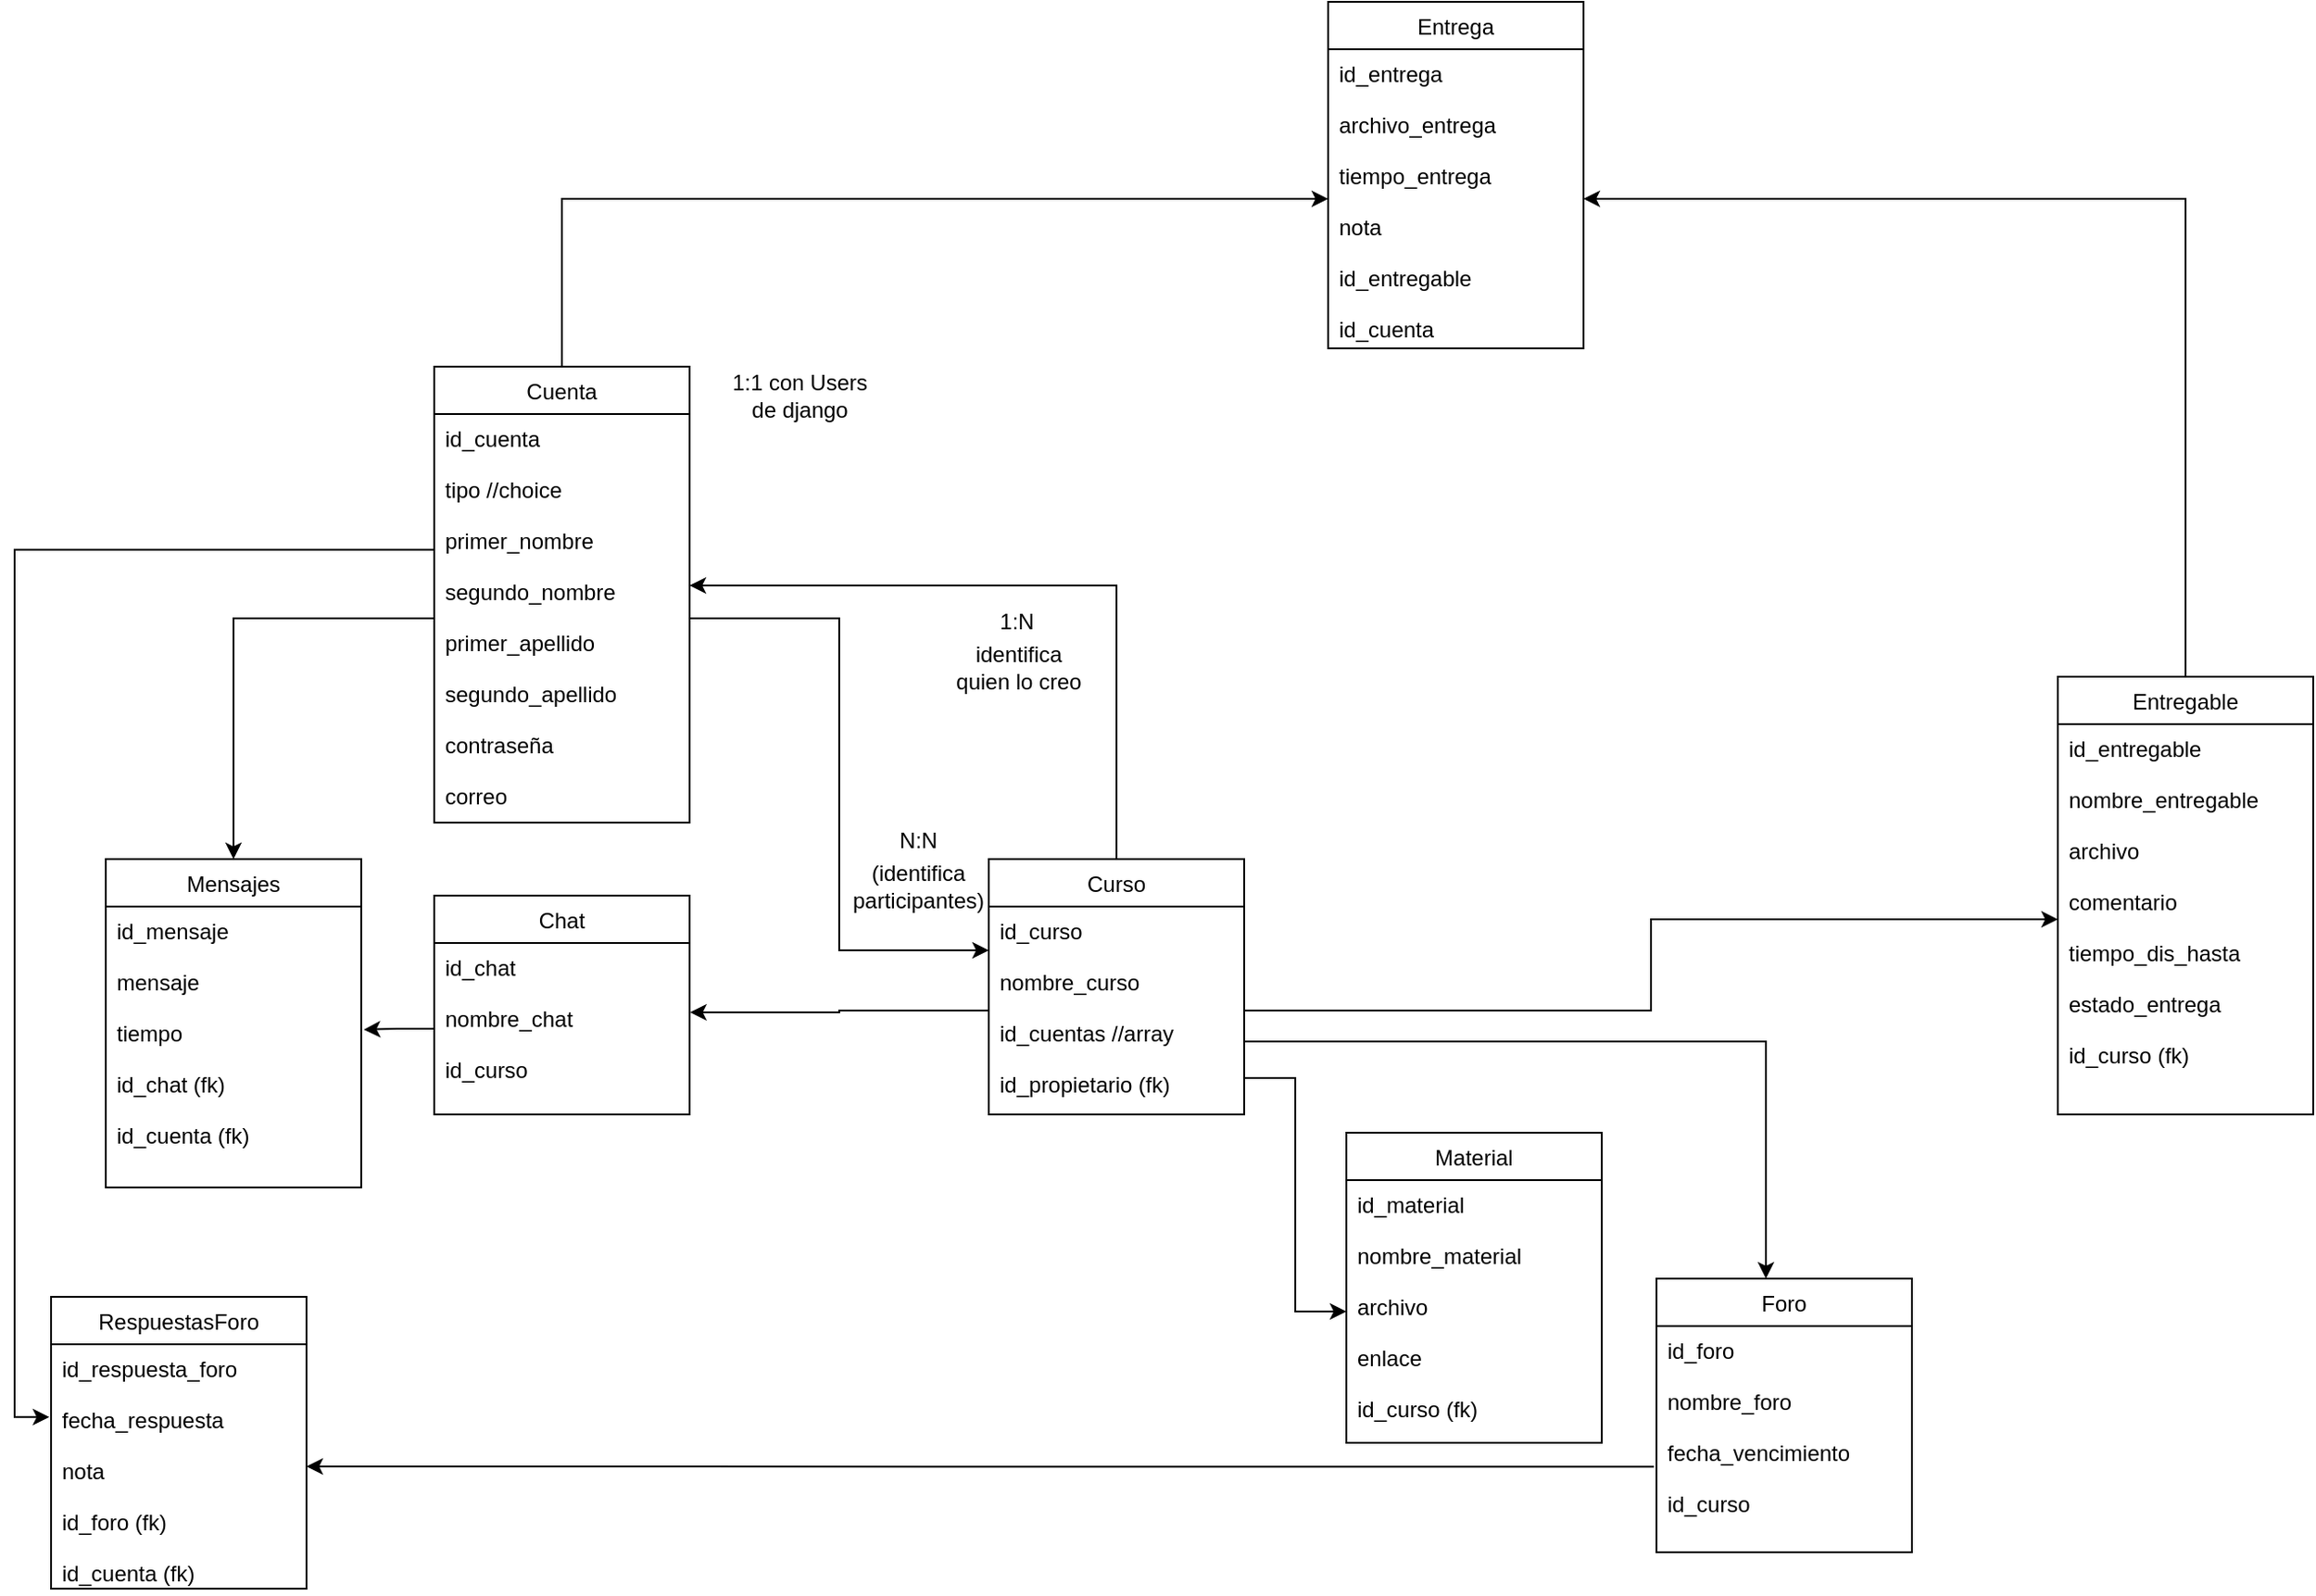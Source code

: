 <mxfile version="15.9.1" type="device"><diagram id="2cw5DsywMwBt5tDzxXro" name="Page-1"><mxGraphModel dx="1790" dy="1588" grid="1" gridSize="10" guides="1" tooltips="1" connect="1" arrows="1" fold="1" page="1" pageScale="1" pageWidth="827" pageHeight="1169" math="0" shadow="0"><root><mxCell id="0"/><mxCell id="1" parent="0"/><mxCell id="c7siJmmVypqbvHdBGm0a-6" style="edgeStyle=orthogonalEdgeStyle;rounded=0;orthogonalLoop=1;jettySize=auto;html=1;entryX=-0.007;entryY=0.298;entryDx=0;entryDy=0;entryPerimeter=0;exitX=0.001;exitY=0.332;exitDx=0;exitDy=0;exitPerimeter=0;" parent="1" source="zCt5j75ubrf2JFRcB5J3-18" target="YSMZuY_PAjDtpzjQa7CF-2" edge="1"><mxGeometry relative="1" as="geometry"><mxPoint x="650" y="10" as="targetPoint"/></mxGeometry></mxCell><mxCell id="c7siJmmVypqbvHdBGm0a-8" style="edgeStyle=orthogonalEdgeStyle;rounded=0;orthogonalLoop=1;jettySize=auto;html=1;" parent="1" source="zCt5j75ubrf2JFRcB5J3-17" target="_XZz1QtA9Hu59ydfwQre-9" edge="1"><mxGeometry relative="1" as="geometry"><mxPoint x="559" y="-860" as="targetPoint"/></mxGeometry></mxCell><mxCell id="zCt5j75ubrf2JFRcB5J3-17" value="Cuenta" style="swimlane;fontStyle=0;childLayout=stackLayout;horizontal=1;startSize=26;fillColor=none;horizontalStack=0;resizeParent=1;resizeParentMax=0;resizeLast=0;collapsible=1;marginBottom=0;" parent="1" vertex="1"><mxGeometry x="110" y="-600" width="140" height="250" as="geometry"/></mxCell><mxCell id="zCt5j75ubrf2JFRcB5J3-18" value="id_cuenta&#10;&#10;tipo //choice&#10;&#10;primer_nombre&#10;&#10;segundo_nombre&#10;&#10;primer_apellido&#10;&#10;segundo_apellido&#10;&#10;contraseña&#10;&#10;correo" style="text;strokeColor=none;fillColor=none;align=left;verticalAlign=top;spacingLeft=4;spacingRight=4;overflow=hidden;rotatable=0;points=[[0,0.5],[1,0.5]];portConstraint=eastwest;" parent="zCt5j75ubrf2JFRcB5J3-17" vertex="1"><mxGeometry y="26" width="140" height="224" as="geometry"/></mxCell><mxCell id="zCt5j75ubrf2JFRcB5J3-21" value="Chat" style="swimlane;fontStyle=0;childLayout=stackLayout;horizontal=1;startSize=26;fillColor=none;horizontalStack=0;resizeParent=1;resizeParentMax=0;resizeLast=0;collapsible=1;marginBottom=0;" parent="1" vertex="1"><mxGeometry x="110" y="-310" width="140" height="120" as="geometry"/></mxCell><mxCell id="zCt5j75ubrf2JFRcB5J3-22" value="id_chat&#10;&#10;nombre_chat&#10;&#10;id_curso" style="text;strokeColor=none;fillColor=none;align=left;verticalAlign=top;spacingLeft=4;spacingRight=4;overflow=hidden;rotatable=0;points=[[0,0.5],[1,0.5]];portConstraint=eastwest;" parent="zCt5j75ubrf2JFRcB5J3-21" vertex="1"><mxGeometry y="26" width="140" height="94" as="geometry"/></mxCell><mxCell id="zCt5j75ubrf2JFRcB5J3-25" value="Mensajes" style="swimlane;fontStyle=0;childLayout=stackLayout;horizontal=1;startSize=26;fillColor=none;horizontalStack=0;resizeParent=1;resizeParentMax=0;resizeLast=0;collapsible=1;marginBottom=0;" parent="1" vertex="1"><mxGeometry x="-70" y="-330" width="140" height="180" as="geometry"/></mxCell><mxCell id="zCt5j75ubrf2JFRcB5J3-26" value="id_mensaje&#10;&#10;mensaje&#10;&#10;tiempo&#10;&#10;id_chat (fk)&#10;&#10;id_cuenta (fk)" style="text;strokeColor=none;fillColor=none;align=left;verticalAlign=top;spacingLeft=4;spacingRight=4;overflow=hidden;rotatable=0;points=[[0,0.5],[1,0.5]];portConstraint=eastwest;" parent="zCt5j75ubrf2JFRcB5J3-25" vertex="1"><mxGeometry y="26" width="140" height="154" as="geometry"/></mxCell><mxCell id="_XZz1QtA9Hu59ydfwQre-19" style="edgeStyle=orthogonalEdgeStyle;rounded=0;orthogonalLoop=1;jettySize=auto;html=1;entryX=1;entryY=0.5;entryDx=0;entryDy=0;" parent="1" source="zCt5j75ubrf2JFRcB5J3-27" target="_XZz1QtA9Hu59ydfwQre-9" edge="1"><mxGeometry relative="1" as="geometry"/></mxCell><mxCell id="zCt5j75ubrf2JFRcB5J3-27" value="Entregable" style="swimlane;fontStyle=0;childLayout=stackLayout;horizontal=1;startSize=26;fillColor=none;horizontalStack=0;resizeParent=1;resizeParentMax=0;resizeLast=0;collapsible=1;marginBottom=0;" parent="1" vertex="1"><mxGeometry x="1000" y="-430" width="140" height="240" as="geometry"/></mxCell><mxCell id="zCt5j75ubrf2JFRcB5J3-28" value="id_entregable&#10;&#10;nombre_entregable&#10;&#10;archivo&#10;&#10;comentario&#10;&#10;tiempo_dis_hasta&#10;&#10;estado_entrega&#10;&#10;id_curso (fk)" style="text;strokeColor=none;fillColor=none;align=left;verticalAlign=top;spacingLeft=4;spacingRight=4;overflow=hidden;rotatable=0;points=[[0,0.5],[1,0.5]];portConstraint=eastwest;" parent="zCt5j75ubrf2JFRcB5J3-27" vertex="1"><mxGeometry y="26" width="140" height="214" as="geometry"/></mxCell><mxCell id="zCt5j75ubrf2JFRcB5J3-38" value="Foro" style="swimlane;fontStyle=0;childLayout=stackLayout;horizontal=1;startSize=26;fillColor=none;horizontalStack=0;resizeParent=1;resizeParentMax=0;resizeLast=0;collapsible=1;marginBottom=0;" parent="1" vertex="1"><mxGeometry x="780" y="-100" width="140" height="150" as="geometry"/></mxCell><mxCell id="zCt5j75ubrf2JFRcB5J3-39" value="id_foro&#10;&#10;nombre_foro&#10;&#10;fecha_vencimiento&#10;&#10;id_curso" style="text;strokeColor=none;fillColor=none;align=left;verticalAlign=top;spacingLeft=4;spacingRight=4;overflow=hidden;rotatable=0;points=[[0,0.5],[1,0.5]];portConstraint=eastwest;" parent="zCt5j75ubrf2JFRcB5J3-38" vertex="1"><mxGeometry y="26" width="140" height="124" as="geometry"/></mxCell><mxCell id="zCt5j75ubrf2JFRcB5J3-45" value="Material" style="swimlane;fontStyle=0;childLayout=stackLayout;horizontal=1;startSize=26;fillColor=none;horizontalStack=0;resizeParent=1;resizeParentMax=0;resizeLast=0;collapsible=1;marginBottom=0;" parent="1" vertex="1"><mxGeometry x="610" y="-180" width="140" height="170" as="geometry"/></mxCell><mxCell id="zCt5j75ubrf2JFRcB5J3-46" value="id_material&#10;&#10;nombre_material&#10;&#10;archivo&#10;&#10;enlace&#10;&#10;id_curso (fk)" style="text;strokeColor=none;fillColor=none;align=left;verticalAlign=top;spacingLeft=4;spacingRight=4;overflow=hidden;rotatable=0;points=[[0,0.5],[1,0.5]];portConstraint=eastwest;" parent="zCt5j75ubrf2JFRcB5J3-45" vertex="1"><mxGeometry y="26" width="140" height="144" as="geometry"/></mxCell><mxCell id="_XZz1QtA9Hu59ydfwQre-37" style="edgeStyle=orthogonalEdgeStyle;rounded=0;orthogonalLoop=1;jettySize=auto;html=1;" parent="1" source="zCt5j75ubrf2JFRcB5J3-47" target="zCt5j75ubrf2JFRcB5J3-18" edge="1"><mxGeometry relative="1" as="geometry"><Array as="points"><mxPoint x="484" y="-480"/></Array></mxGeometry></mxCell><mxCell id="zCt5j75ubrf2JFRcB5J3-47" value="Curso" style="swimlane;fontStyle=0;childLayout=stackLayout;horizontal=1;startSize=26;fillColor=none;horizontalStack=0;resizeParent=1;resizeParentMax=0;resizeLast=0;collapsible=1;marginBottom=0;" parent="1" vertex="1"><mxGeometry x="414" y="-330" width="140" height="140" as="geometry"/></mxCell><mxCell id="zCt5j75ubrf2JFRcB5J3-48" value="id_curso &#10;&#10;nombre_curso&#10;&#10;id_cuentas //array&#10;&#10;id_propietario (fk)" style="text;strokeColor=none;fillColor=none;align=left;verticalAlign=top;spacingLeft=4;spacingRight=4;overflow=hidden;rotatable=0;points=[[0,0.5],[1,0.5]];portConstraint=eastwest;" parent="zCt5j75ubrf2JFRcB5J3-47" vertex="1"><mxGeometry y="26" width="140" height="114" as="geometry"/></mxCell><mxCell id="YSMZuY_PAjDtpzjQa7CF-1" value="RespuestasForo" style="swimlane;fontStyle=0;childLayout=stackLayout;horizontal=1;startSize=26;fillColor=none;horizontalStack=0;resizeParent=1;resizeParentMax=0;resizeLast=0;collapsible=1;marginBottom=0;" parent="1" vertex="1"><mxGeometry x="-100" y="-90" width="140" height="160" as="geometry"/></mxCell><mxCell id="YSMZuY_PAjDtpzjQa7CF-2" value="id_respuesta_foro&#10;&#10;fecha_respuesta&#10;&#10;nota&#10;&#10;id_foro (fk)&#10;&#10;id_cuenta (fk)" style="text;strokeColor=none;fillColor=none;align=left;verticalAlign=top;spacingLeft=4;spacingRight=4;overflow=hidden;rotatable=0;points=[[0,0.5],[1,0.5]];portConstraint=eastwest;" parent="YSMZuY_PAjDtpzjQa7CF-1" vertex="1"><mxGeometry y="26" width="140" height="134" as="geometry"/></mxCell><mxCell id="c7siJmmVypqbvHdBGm0a-4" value="1:N" style="text;html=1;align=center;verticalAlign=middle;resizable=0;points=[];autosize=1;strokeColor=none;fillColor=none;" parent="1" vertex="1"><mxGeometry x="414" y="-470" width="30" height="20" as="geometry"/></mxCell><mxCell id="c7siJmmVypqbvHdBGm0a-10" style="edgeStyle=orthogonalEdgeStyle;rounded=0;orthogonalLoop=1;jettySize=auto;html=1;entryX=1;entryY=0.5;entryDx=0;entryDy=0;exitX=-0.01;exitY=0.622;exitDx=0;exitDy=0;exitPerimeter=0;" parent="1" source="zCt5j75ubrf2JFRcB5J3-39" target="YSMZuY_PAjDtpzjQa7CF-2" edge="1"><mxGeometry relative="1" as="geometry"/></mxCell><mxCell id="_XZz1QtA9Hu59ydfwQre-1" style="edgeStyle=orthogonalEdgeStyle;rounded=0;orthogonalLoop=1;jettySize=auto;html=1;entryX=0;entryY=0.5;entryDx=0;entryDy=0;" parent="1" source="zCt5j75ubrf2JFRcB5J3-48" target="zCt5j75ubrf2JFRcB5J3-28" edge="1"><mxGeometry relative="1" as="geometry"/></mxCell><mxCell id="_XZz1QtA9Hu59ydfwQre-3" style="edgeStyle=orthogonalEdgeStyle;rounded=0;orthogonalLoop=1;jettySize=auto;html=1;" parent="1" source="zCt5j75ubrf2JFRcB5J3-18" target="zCt5j75ubrf2JFRcB5J3-48" edge="1"><mxGeometry relative="1" as="geometry"><Array as="points"><mxPoint x="332" y="-462"/><mxPoint x="332" y="-280"/></Array></mxGeometry></mxCell><mxCell id="_XZz1QtA9Hu59ydfwQre-5" style="edgeStyle=orthogonalEdgeStyle;rounded=0;orthogonalLoop=1;jettySize=auto;html=1;entryX=1.002;entryY=0.404;entryDx=0;entryDy=0;entryPerimeter=0;" parent="1" source="zCt5j75ubrf2JFRcB5J3-48" target="zCt5j75ubrf2JFRcB5J3-22" edge="1"><mxGeometry relative="1" as="geometry"/></mxCell><mxCell id="_XZz1QtA9Hu59ydfwQre-8" value="Entrega" style="swimlane;fontStyle=0;childLayout=stackLayout;horizontal=1;startSize=26;fillColor=none;horizontalStack=0;resizeParent=1;resizeParentMax=0;resizeLast=0;collapsible=1;marginBottom=0;" parent="1" vertex="1"><mxGeometry x="600" y="-800" width="140" height="190" as="geometry"/></mxCell><mxCell id="_XZz1QtA9Hu59ydfwQre-9" value="id_entrega&#10;&#10;archivo_entrega&#10;&#10;tiempo_entrega&#10;&#10;nota&#10;&#10;id_entregable&#10;&#10;id_cuenta" style="text;strokeColor=none;fillColor=none;align=left;verticalAlign=top;spacingLeft=4;spacingRight=4;overflow=hidden;rotatable=0;points=[[0,0.5],[1,0.5]];portConstraint=eastwest;" parent="_XZz1QtA9Hu59ydfwQre-8" vertex="1"><mxGeometry y="26" width="140" height="164" as="geometry"/></mxCell><mxCell id="_XZz1QtA9Hu59ydfwQre-10" value="N:N" style="text;html=1;align=center;verticalAlign=middle;resizable=0;points=[];autosize=1;strokeColor=none;fillColor=none;" parent="1" vertex="1"><mxGeometry x="355" y="-350" width="40" height="20" as="geometry"/></mxCell><mxCell id="_XZz1QtA9Hu59ydfwQre-11" value="(identifica&lt;br&gt;participantes)" style="text;html=1;align=center;verticalAlign=middle;resizable=0;points=[];autosize=1;strokeColor=none;fillColor=none;" parent="1" vertex="1"><mxGeometry x="330" y="-330" width="90" height="30" as="geometry"/></mxCell><mxCell id="_XZz1QtA9Hu59ydfwQre-12" value="identifica&lt;br&gt;quien lo creo" style="text;html=1;align=center;verticalAlign=middle;resizable=0;points=[];autosize=1;strokeColor=none;fillColor=none;" parent="1" vertex="1"><mxGeometry x="390" y="-450" width="80" height="30" as="geometry"/></mxCell><mxCell id="_XZz1QtA9Hu59ydfwQre-28" value="1:1 con Users&lt;br&gt;de django" style="text;html=1;align=center;verticalAlign=middle;resizable=0;points=[];autosize=1;strokeColor=none;fillColor=none;" parent="1" vertex="1"><mxGeometry x="265" y="-599" width="90" height="30" as="geometry"/></mxCell><mxCell id="_XZz1QtA9Hu59ydfwQre-31" style="edgeStyle=orthogonalEdgeStyle;rounded=0;orthogonalLoop=1;jettySize=auto;html=1;entryX=1.01;entryY=0.438;entryDx=0;entryDy=0;entryPerimeter=0;" parent="1" source="zCt5j75ubrf2JFRcB5J3-22" target="zCt5j75ubrf2JFRcB5J3-26" edge="1"><mxGeometry relative="1" as="geometry"/></mxCell><mxCell id="_XZz1QtA9Hu59ydfwQre-32" style="edgeStyle=orthogonalEdgeStyle;rounded=0;orthogonalLoop=1;jettySize=auto;html=1;" parent="1" source="zCt5j75ubrf2JFRcB5J3-18" target="zCt5j75ubrf2JFRcB5J3-25" edge="1"><mxGeometry relative="1" as="geometry"/></mxCell><mxCell id="_XZz1QtA9Hu59ydfwQre-35" style="edgeStyle=orthogonalEdgeStyle;rounded=0;orthogonalLoop=1;jettySize=auto;html=1;" parent="1" source="zCt5j75ubrf2JFRcB5J3-48" target="zCt5j75ubrf2JFRcB5J3-38" edge="1"><mxGeometry relative="1" as="geometry"><Array as="points"><mxPoint x="840" y="-230"/></Array></mxGeometry></mxCell><mxCell id="_XZz1QtA9Hu59ydfwQre-41" style="edgeStyle=orthogonalEdgeStyle;rounded=0;orthogonalLoop=1;jettySize=auto;html=1;entryX=0;entryY=0.5;entryDx=0;entryDy=0;" parent="1" source="zCt5j75ubrf2JFRcB5J3-48" target="zCt5j75ubrf2JFRcB5J3-46" edge="1"><mxGeometry relative="1" as="geometry"><Array as="points"><mxPoint x="582" y="-210"/><mxPoint x="582" y="-82"/></Array></mxGeometry></mxCell></root></mxGraphModel></diagram></mxfile>